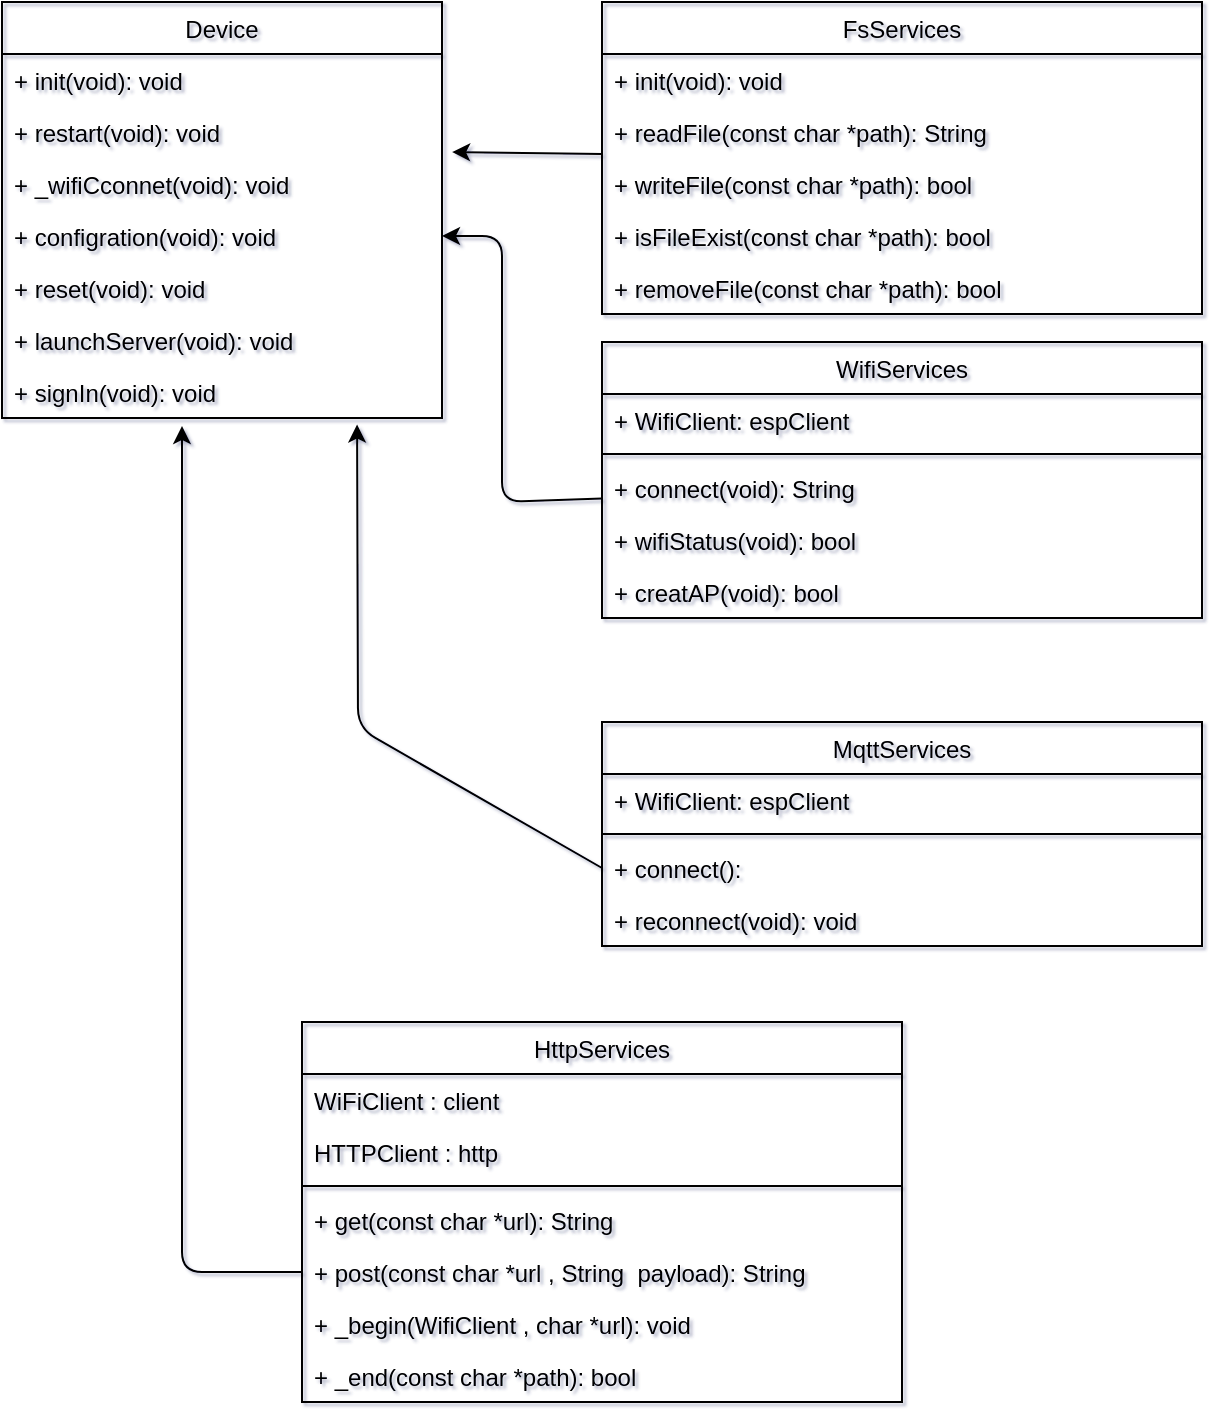 <mxfile>
    <diagram id="m5fa1Geakk0h-Qyq066S" name="Page-1">
        <mxGraphModel dx="699" dy="372" grid="1" gridSize="10" guides="1" tooltips="1" connect="1" arrows="1" fold="1" page="1" pageScale="1" pageWidth="850" pageHeight="1100" background="none" math="0" shadow="1">
            <root>
                <mxCell id="0"/>
                <mxCell id="1" parent="0"/>
                <mxCell id="77" value="Device" style="swimlane;fontStyle=0;childLayout=stackLayout;horizontal=1;startSize=26;fillColor=none;horizontalStack=0;resizeParent=1;resizeParentMax=0;resizeLast=0;collapsible=1;marginBottom=0;shadow=0;glass=0;" parent="1" vertex="1">
                    <mxGeometry x="70" y="110" width="220" height="208" as="geometry"/>
                </mxCell>
                <mxCell id="86" value="+ init(void): void" style="text;strokeColor=none;fillColor=none;align=left;verticalAlign=top;spacingLeft=4;spacingRight=4;overflow=hidden;rotatable=0;points=[[0,0.5],[1,0.5]];portConstraint=eastwest;" parent="77" vertex="1">
                    <mxGeometry y="26" width="220" height="26" as="geometry"/>
                </mxCell>
                <mxCell id="79" value="+ restart(void): void" style="text;strokeColor=none;fillColor=none;align=left;verticalAlign=top;spacingLeft=4;spacingRight=4;overflow=hidden;rotatable=0;points=[[0,0.5],[1,0.5]];portConstraint=eastwest;" parent="77" vertex="1">
                    <mxGeometry y="52" width="220" height="26" as="geometry"/>
                </mxCell>
                <mxCell id="80" value="+ _wifiCconnet(void): void" style="text;strokeColor=none;fillColor=none;align=left;verticalAlign=top;spacingLeft=4;spacingRight=4;overflow=hidden;rotatable=0;points=[[0,0.5],[1,0.5]];portConstraint=eastwest;" parent="77" vertex="1">
                    <mxGeometry y="78" width="220" height="26" as="geometry"/>
                </mxCell>
                <mxCell id="81" value="+ configration(void): void" style="text;strokeColor=none;fillColor=none;align=left;verticalAlign=top;spacingLeft=4;spacingRight=4;overflow=hidden;rotatable=0;points=[[0,0.5],[1,0.5]];portConstraint=eastwest;" parent="77" vertex="1">
                    <mxGeometry y="104" width="220" height="26" as="geometry"/>
                </mxCell>
                <mxCell id="108" value="+ reset(void): void" style="text;strokeColor=none;fillColor=none;align=left;verticalAlign=top;spacingLeft=4;spacingRight=4;overflow=hidden;rotatable=0;points=[[0,0.5],[1,0.5]];portConstraint=eastwest;" parent="77" vertex="1">
                    <mxGeometry y="130" width="220" height="26" as="geometry"/>
                </mxCell>
                <mxCell id="124" value="+ launchServer(void): void" style="text;strokeColor=none;fillColor=none;align=left;verticalAlign=top;spacingLeft=4;spacingRight=4;overflow=hidden;rotatable=0;points=[[0,0.5],[1,0.5]];portConstraint=eastwest;" parent="77" vertex="1">
                    <mxGeometry y="156" width="220" height="26" as="geometry"/>
                </mxCell>
                <mxCell id="125" value="+ signIn(void): void" style="text;strokeColor=none;fillColor=none;align=left;verticalAlign=top;spacingLeft=4;spacingRight=4;overflow=hidden;rotatable=0;points=[[0,0.5],[1,0.5]];portConstraint=eastwest;" parent="77" vertex="1">
                    <mxGeometry y="182" width="220" height="26" as="geometry"/>
                </mxCell>
                <mxCell id="100" style="edgeStyle=none;html=1;entryX=1.023;entryY=0.885;entryDx=0;entryDy=0;entryPerimeter=0;" parent="1" source="92" target="79" edge="1">
                    <mxGeometry relative="1" as="geometry"/>
                </mxCell>
                <mxCell id="92" value="FsServices" style="swimlane;fontStyle=0;childLayout=stackLayout;horizontal=1;startSize=26;fillColor=none;horizontalStack=0;resizeParent=1;resizeParentMax=0;resizeLast=0;collapsible=1;marginBottom=0;" parent="1" vertex="1">
                    <mxGeometry x="370" y="110" width="300" height="156" as="geometry"/>
                </mxCell>
                <mxCell id="93" value="+ init(void): void" style="text;strokeColor=none;fillColor=none;align=left;verticalAlign=top;spacingLeft=4;spacingRight=4;overflow=hidden;rotatable=0;points=[[0,0.5],[1,0.5]];portConstraint=eastwest;" parent="92" vertex="1">
                    <mxGeometry y="26" width="300" height="26" as="geometry"/>
                </mxCell>
                <mxCell id="94" value="+ readFile(const char *path): String" style="text;strokeColor=none;fillColor=none;align=left;verticalAlign=top;spacingLeft=4;spacingRight=4;overflow=hidden;rotatable=0;points=[[0,0.5],[1,0.5]];portConstraint=eastwest;" parent="92" vertex="1">
                    <mxGeometry y="52" width="300" height="26" as="geometry"/>
                </mxCell>
                <mxCell id="95" value="+ writeFile(const char *path): bool" style="text;strokeColor=none;fillColor=none;align=left;verticalAlign=top;spacingLeft=4;spacingRight=4;overflow=hidden;rotatable=0;points=[[0,0.5],[1,0.5]];portConstraint=eastwest;" parent="92" vertex="1">
                    <mxGeometry y="78" width="300" height="26" as="geometry"/>
                </mxCell>
                <mxCell id="96" value="+ isFileExist(const char *path): bool" style="text;strokeColor=none;fillColor=none;align=left;verticalAlign=top;spacingLeft=4;spacingRight=4;overflow=hidden;rotatable=0;points=[[0,0.5],[1,0.5]];portConstraint=eastwest;" parent="92" vertex="1">
                    <mxGeometry y="104" width="300" height="26" as="geometry"/>
                </mxCell>
                <mxCell id="97" value="+ removeFile(const char *path): bool" style="text;strokeColor=none;fillColor=none;align=left;verticalAlign=top;spacingLeft=4;spacingRight=4;overflow=hidden;rotatable=0;points=[[0,0.5],[1,0.5]];portConstraint=eastwest;" parent="92" vertex="1">
                    <mxGeometry y="130" width="300" height="26" as="geometry"/>
                </mxCell>
                <mxCell id="101" value="WifiServices" style="swimlane;fontStyle=0;childLayout=stackLayout;horizontal=1;startSize=26;fillColor=none;horizontalStack=0;resizeParent=1;resizeParentMax=0;resizeLast=0;collapsible=1;marginBottom=0;" parent="1" vertex="1">
                    <mxGeometry x="370" y="280" width="300" height="138" as="geometry"/>
                </mxCell>
                <mxCell id="102" value="+ WifiClient: espClient" style="text;strokeColor=none;fillColor=none;align=left;verticalAlign=top;spacingLeft=4;spacingRight=4;overflow=hidden;rotatable=0;points=[[0,0.5],[1,0.5]];portConstraint=eastwest;" parent="101" vertex="1">
                    <mxGeometry y="26" width="300" height="26" as="geometry"/>
                </mxCell>
                <mxCell id="107" value="" style="line;strokeWidth=1;fillColor=none;align=left;verticalAlign=middle;spacingTop=-1;spacingLeft=3;spacingRight=3;rotatable=0;labelPosition=right;points=[];portConstraint=eastwest;" parent="101" vertex="1">
                    <mxGeometry y="52" width="300" height="8" as="geometry"/>
                </mxCell>
                <mxCell id="103" value="+ connect(void): String" style="text;strokeColor=none;fillColor=none;align=left;verticalAlign=top;spacingLeft=4;spacingRight=4;overflow=hidden;rotatable=0;points=[[0,0.5],[1,0.5]];portConstraint=eastwest;" parent="101" vertex="1">
                    <mxGeometry y="60" width="300" height="26" as="geometry"/>
                </mxCell>
                <mxCell id="104" value="+ wifiStatus(void): bool" style="text;strokeColor=none;fillColor=none;align=left;verticalAlign=top;spacingLeft=4;spacingRight=4;overflow=hidden;rotatable=0;points=[[0,0.5],[1,0.5]];portConstraint=eastwest;" parent="101" vertex="1">
                    <mxGeometry y="86" width="300" height="26" as="geometry"/>
                </mxCell>
                <mxCell id="131" value="+ creatAP(void): bool" style="text;strokeColor=none;fillColor=none;align=left;verticalAlign=top;spacingLeft=4;spacingRight=4;overflow=hidden;rotatable=0;points=[[0,0.5],[1,0.5]];portConstraint=eastwest;" parent="101" vertex="1">
                    <mxGeometry y="112" width="300" height="26" as="geometry"/>
                </mxCell>
                <mxCell id="109" value="MqttServices" style="swimlane;fontStyle=0;childLayout=stackLayout;horizontal=1;startSize=26;fillColor=none;horizontalStack=0;resizeParent=1;resizeParentMax=0;resizeLast=0;collapsible=1;marginBottom=0;" parent="1" vertex="1">
                    <mxGeometry x="370" y="470" width="300" height="112" as="geometry"/>
                </mxCell>
                <mxCell id="110" value="+ WifiClient: espClient" style="text;strokeColor=none;fillColor=none;align=left;verticalAlign=top;spacingLeft=4;spacingRight=4;overflow=hidden;rotatable=0;points=[[0,0.5],[1,0.5]];portConstraint=eastwest;" parent="109" vertex="1">
                    <mxGeometry y="26" width="300" height="26" as="geometry"/>
                </mxCell>
                <mxCell id="111" value="" style="line;strokeWidth=1;fillColor=none;align=left;verticalAlign=middle;spacingTop=-1;spacingLeft=3;spacingRight=3;rotatable=0;labelPosition=right;points=[];portConstraint=eastwest;" parent="109" vertex="1">
                    <mxGeometry y="52" width="300" height="8" as="geometry"/>
                </mxCell>
                <mxCell id="112" value="+ connect(): " style="text;strokeColor=none;fillColor=none;align=left;verticalAlign=top;spacingLeft=4;spacingRight=4;overflow=hidden;rotatable=0;points=[[0,0.5],[1,0.5]];portConstraint=eastwest;" parent="109" vertex="1">
                    <mxGeometry y="60" width="300" height="26" as="geometry"/>
                </mxCell>
                <mxCell id="113" value="+ reconnect(void): void" style="text;strokeColor=none;fillColor=none;align=left;verticalAlign=top;spacingLeft=4;spacingRight=4;overflow=hidden;rotatable=0;points=[[0,0.5],[1,0.5]];portConstraint=eastwest;" parent="109" vertex="1">
                    <mxGeometry y="86" width="300" height="26" as="geometry"/>
                </mxCell>
                <mxCell id="116" value="HttpServices" style="swimlane;fontStyle=0;childLayout=stackLayout;horizontal=1;startSize=26;fillColor=none;horizontalStack=0;resizeParent=1;resizeParentMax=0;resizeLast=0;collapsible=1;marginBottom=0;" parent="1" vertex="1">
                    <mxGeometry x="220" y="620" width="300" height="190" as="geometry"/>
                </mxCell>
                <mxCell id="117" value=" WiFiClient : client&#10;" style="text;strokeColor=none;fillColor=none;align=left;verticalAlign=top;spacingLeft=4;spacingRight=4;overflow=hidden;rotatable=0;points=[[0,0.5],[1,0.5]];portConstraint=eastwest;" parent="116" vertex="1">
                    <mxGeometry y="26" width="300" height="26" as="geometry"/>
                </mxCell>
                <mxCell id="123" value="HTTPClient : http" style="text;strokeColor=none;fillColor=none;align=left;verticalAlign=top;spacingLeft=4;spacingRight=4;overflow=hidden;rotatable=0;points=[[0,0.5],[1,0.5]];portConstraint=eastwest;" parent="116" vertex="1">
                    <mxGeometry y="52" width="300" height="26" as="geometry"/>
                </mxCell>
                <mxCell id="118" value="" style="line;strokeWidth=1;fillColor=none;align=left;verticalAlign=middle;spacingTop=-1;spacingLeft=3;spacingRight=3;rotatable=0;labelPosition=right;points=[];portConstraint=eastwest;" parent="116" vertex="1">
                    <mxGeometry y="78" width="300" height="8" as="geometry"/>
                </mxCell>
                <mxCell id="119" value="+ get(const char *url): String" style="text;strokeColor=none;fillColor=none;align=left;verticalAlign=top;spacingLeft=4;spacingRight=4;overflow=hidden;rotatable=0;points=[[0,0.5],[1,0.5]];portConstraint=eastwest;" parent="116" vertex="1">
                    <mxGeometry y="86" width="300" height="26" as="geometry"/>
                </mxCell>
                <mxCell id="120" value="+ post(const char *url , String  payload): String" style="text;strokeColor=none;fillColor=none;align=left;verticalAlign=top;spacingLeft=4;spacingRight=4;overflow=hidden;rotatable=0;points=[[0,0.5],[1,0.5]];portConstraint=eastwest;" parent="116" vertex="1">
                    <mxGeometry y="112" width="300" height="26" as="geometry"/>
                </mxCell>
                <mxCell id="121" value="+ _begin(WifiClient , char *url): void" style="text;strokeColor=none;fillColor=none;align=left;verticalAlign=top;spacingLeft=4;spacingRight=4;overflow=hidden;rotatable=0;points=[[0,0.5],[1,0.5]];portConstraint=eastwest;" parent="116" vertex="1">
                    <mxGeometry y="138" width="300" height="26" as="geometry"/>
                </mxCell>
                <mxCell id="122" value="+ _end(const char *path): bool" style="text;strokeColor=none;fillColor=none;align=left;verticalAlign=top;spacingLeft=4;spacingRight=4;overflow=hidden;rotatable=0;points=[[0,0.5],[1,0.5]];portConstraint=eastwest;" parent="116" vertex="1">
                    <mxGeometry y="164" width="300" height="26" as="geometry"/>
                </mxCell>
                <mxCell id="127" style="edgeStyle=none;html=1;entryX=1;entryY=0.5;entryDx=0;entryDy=0;" parent="1" source="103" target="81" edge="1">
                    <mxGeometry relative="1" as="geometry">
                        <Array as="points">
                            <mxPoint x="320" y="360"/>
                            <mxPoint x="320" y="227"/>
                        </Array>
                    </mxGeometry>
                </mxCell>
                <mxCell id="128" style="edgeStyle=none;html=1;exitX=0;exitY=0.5;exitDx=0;exitDy=0;entryX=0.807;entryY=1.126;entryDx=0;entryDy=0;entryPerimeter=0;" parent="1" source="112" target="125" edge="1">
                    <mxGeometry relative="1" as="geometry">
                        <Array as="points">
                            <mxPoint x="248" y="473"/>
                        </Array>
                    </mxGeometry>
                </mxCell>
                <mxCell id="129" style="edgeStyle=none;html=1;exitX=0;exitY=0.5;exitDx=0;exitDy=0;" parent="1" source="120" edge="1">
                    <mxGeometry relative="1" as="geometry">
                        <mxPoint x="160" y="322" as="targetPoint"/>
                        <Array as="points">
                            <mxPoint x="160" y="745"/>
                            <mxPoint x="160" y="600"/>
                            <mxPoint x="160" y="560"/>
                            <mxPoint x="160" y="500"/>
                        </Array>
                    </mxGeometry>
                </mxCell>
            </root>
        </mxGraphModel>
    </diagram>
</mxfile>
